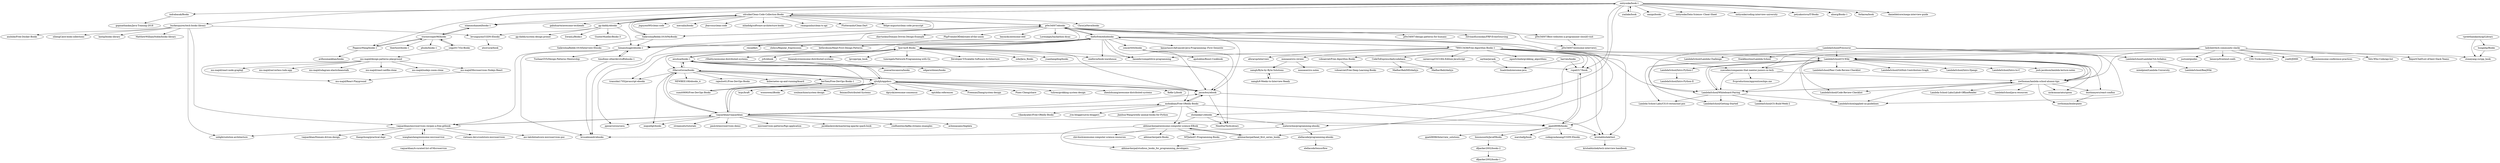 digraph G {
"indrabasak/Books" -> "gopinathankm/Java-Training-2018"
"aisuhua/books-1" -> "iMarcoGovea/books"
"aisuhua/books-1" -> "bjut-hz/E-Books"
"aisuhua/books-1" -> "edgarordonez/books"
"aisuhua/books-1" -> "josecarloscanova/books"
"aisuhua/books-1" -> "rupali317/book"
"aisuhua/books-1" -> "NinoDui/TechLibrary"
"aisuhua/books-1" -> "sjtuhjh/appdocs"
"rupali317/book" -> "ppatil9096/books"
"bjut-hz/E-Books" -> "aisuhua/books-1"
"bjut-hz/E-Books" -> "dieforfree/edsebooks"
"bjut-hz/E-Books" -> "haseebr/competitive-programming" ["e"=1]
"bjut-hz/E-Books" -> "rShetty/awesome-distributed-systems" ["e"=1]
"bjut-hz/E-Books" -> "oneforce/book-warehouse"
"bjut-hz/E-Books" -> "jason4wy/ebook"
"bjut-hz/E-Books" -> "jyfc/ebook" ["e"=1]
"bjut-hz/E-Books" -> "theanalyst/awesome-distributed-systems" ["e"=1]
"bjut-hz/E-Books" -> "lpvcpp/cpp_book"
"bjut-hz/E-Books" -> "tumregels/Network-Programming-with-Go" ["e"=1]
"bjut-hz/E-Books" -> "Developer-Y/Scalable-Software-Architecture" ["e"=1]
"bjut-hz/E-Books" -> "iMarcoGovea/books"
"bjut-hz/E-Books" -> "zzhi/Java_Books" ["e"=1]
"bjut-hz/E-Books" -> "transidai1705/javascript-ebooks" ["e"=1]
"bjut-hz/E-Books" -> "yuanliangding/books" ["e"=1]
"dieforfree/edsebooks" -> "kanastasov/Advanced-Java-Programming--First-Semeste-"
"dieforfree/edsebooks" -> "rmsadik/x"
"dieforfree/edsebooks" -> "haseebr/competitive-programming" ["e"=1]
"dieforfree/edsebooks" -> "p0w34007/ebooks"
"dieforfree/edsebooks" -> "bjut-hz/E-Books"
"dieforfree/edsebooks" -> "concerttttt/books"
"dieforfree/edsebooks" -> "790013438/Free-Algorithm-Books-1"
"dieforfree/edsebooks" -> "ppizarro/coursera"
"dieforfree/edsebooks" -> "shihyu/Regular_Expressions" ["e"=1]
"dieforfree/edsebooks" -> "krishabhishek/test"
"dieforfree/edsebooks" -> "himanshugpt/ebooks-1"
"dieforfree/edsebooks" -> "oneforce/book-warehouse"
"dieforfree/edsebooks" -> "jason4wy/ebook"
"dieforfree/edsebooks" -> "bethrobson/Head-First-Design-Patterns" ["e"=1]
"dieforfree/edsebooks" -> "ppatil9096/books"
"790013438/Free-Algorithm-Books-1" -> "vohoaiviet/Free-Algorithm-Books"
"790013438/Free-Algorithm-Books-1" -> "LambdaSchool/CS-Wiki"
"790013438/Free-Algorithm-Books-1" -> "nwthomas/lambda-school-alumni-tips"
"790013438/Free-Algorithm-Books-1" -> "careercup/CtCI-6th-Edition-JavaScript" ["e"=1]
"790013438/Free-Algorithm-Books-1" -> "LambdaSchool/Whiteboard-Pairing"
"790013438/Free-Algorithm-Books-1" -> "dieforfree/edsebooks"
"790013438/Free-Algorithm-Books-1" -> "suecodes/companies-that-mentor-juniors-in-tech"
"790013438/Free-Algorithm-Books-1" -> "krishabhishek/test"
"790013438/Free-Algorithm-Books-1" -> "haseebr/competitive-programming" ["e"=1]
"790013438/Free-Algorithm-Books-1" -> "abhinavkorpal/head_first_series_books"
"790013438/Free-Algorithm-Books-1" -> "egonSchiele/grokking_algorithms" ["e"=1]
"790013438/Free-Algorithm-Books-1" -> "mmnaseri/cs-review"
"790013438/Free-Algorithm-Books-1" -> "aforarup/interview" ["e"=1]
"790013438/Free-Algorithm-Books-1" -> "CodeToExpress/dailycodebase"
"790013438/Free-Algorithm-Books-1" -> "rupali317/book"
"himanshugpt/ebooks-1" -> "brusalexandr/ebooks"
"himanshugpt/ebooks-1" -> "timofonic-otherdevstuff/ebooks-1"
"himanshugpt/ebooks-1" -> "vaquarkhan/microservices-recipes-a-free-gitbook"
"himanshugpt/ebooks-1" -> "TushaarGVS/Design-Patterns-Mentorship"
"vaquarkhan/vaquarkhan" -> "vaquarkhan/microservices-recipes-a-free-gitbook"
"vaquarkhan/vaquarkhan" -> "sjtuhjh/appdocs"
"vaquarkhan/vaquarkhan" -> "jaceklaskowski/mastering-apache-spark-book" ["e"=1]
"vaquarkhan/vaquarkhan" -> "confluentinc/kafka-streams-examples" ["e"=1]
"vaquarkhan/vaquarkhan" -> "achinnasamy/bigdata" ["e"=1]
"vaquarkhan/vaquarkhan" -> "mohnkhan/Free-OReilly-Books"
"vaquarkhan/vaquarkhan" -> "jason4wy/ebook"
"vaquarkhan/vaquarkhan" -> "streamsets/tutorials" ["e"=1]
"vaquarkhan/vaquarkhan" -> "paulc4/microservices-demo" ["e"=1]
"vaquarkhan/vaquarkhan" -> "ppatil9096/books"
"vaquarkhan/vaquarkhan" -> "ppizarro/coursera"
"vaquarkhan/vaquarkhan" -> "iMarcoGovea/books"
"vaquarkhan/vaquarkhan" -> "microservices-patterns/ftgo-application" ["e"=1]
"vaquarkhan/vaquarkhan" -> "aisuhua/books-1"
"vaquarkhan/vaquarkhan" -> "miguellgt/books" ["e"=1]
"stormtrooper96/books" -> "islammohamed/books-1"
"stormtrooper96/books" -> "phulei/books-1"
"stormtrooper96/books" -> "yejg2017/Go-Books"
"stormtrooper96/books" -> "PegasusWang/books-1"
"stormtrooper96/books" -> "thierhost/books-1"
"ppatil9096/books" -> "rupali317/book"
"ppatil9096/books" -> "marshalljj/book"
"ppatil9096/books" -> "codegymdanang/CGDN-Ebooks"
"ppatil9096/books" -> "ppatil9096/Interview_solutions"
"ppatil9096/books" -> "krishabhishek/test"
"ppatil9096/books" -> "Innsmounth/JavaEBooks"
"mohnkhan/Free-OReilly-Books" -> "vikaskyadav/Free-OReilly-Books"
"mohnkhan/Free-OReilly-Books" -> "abhinavkorpal/awesome-computer-science-EBook"
"mohnkhan/Free-OReilly-Books" -> "jason4wy/ebook"
"mohnkhan/Free-OReilly-Books" -> "jvm-bloggers/jvm-bloggers" ["e"=1]
"mohnkhan/Free-OReilly-Books" -> "ppatil9096/books"
"mohnkhan/Free-OReilly-Books" -> "vaquarkhan/vaquarkhan"
"mohnkhan/Free-OReilly-Books" -> "Jianhua-Wang/oreilly-animal-books-for-Python"
"mohnkhan/Free-OReilly-Books" -> "shshankar1/ebooks"
"vpreethamkashyap/Library" -> "stoneyang-cs/cpp_book"
"vpreethamkashyap/Library" -> "hungnhp/Books"
"LambdaSchool/LambdaCSA-Syllabus" -> "mixelpixel/Lambda-University"
"LambdaSchool/LambdaCSA-Syllabus" -> "LambdaSchool/BeejWiki"
"mmnaseri/cs-review" -> "mmnaseri/cs-notes"
"mmnaseri/cs-review" -> "samgh/Byte-by-Byte-Solutions"
"jason4wy/ebook" -> "sjtuhjh/appdocs"
"jason4wy/ebook" -> "NinoDui/TechLibrary"
"jason4wy/ebook" -> "krishabhishek/test"
"jason4wy/ebook" -> "mohnkhan/Free-OReilly-Books"
"timofonic-otherdevstuff/ebooks-1" -> "brusalexandr/ebooks"
"timofonic-otherdevstuff/ebooks-1" -> "himanshugpt/ebooks-1"
"sayhiai/javaok" -> "Snailclimb/awsome-java"
"CodeToExpress/dailycodebase" -> "MadhavBahl/dailyjs"
"CodeToExpress/dailycodebase" -> "MadhavBahlMD/dailyjs"
"iMarcoGovea/books" -> "aisuhua/books-1"
"iMarcoGovea/books" -> "NEWBEE108/ebooks_4"
"iMarcoGovea/books" -> "miguellgt/books" ["e"=1]
"iMarcoGovea/books" -> "ber5ien/Free-DevOps-Books-1"
"iMarcoGovea/books" -> "rajeshw61/Free-DevOps-Books"
"iMarcoGovea/books" -> "sjtuhjh/appdocs"
"iMarcoGovea/books" -> "transidai1705/javascript-ebooks" ["e"=1]
"iMarcoGovea/books" -> "vaquarkhan/vaquarkhan"
"iMarcoGovea/books" -> "mohnkhan/Free-OReilly-Books"
"iMarcoGovea/books" -> "kubernetes-up-and-running/kuard" ["e"=1]
"vohoaiviet/Free-Algorithm-Books" -> "vohoaiviet/Free-Deep-Learning-Books"
"wanghaisheng/awesome-microservice" -> "vaquarkhan/A-curated-list-of-Microservice"
"wanghaisheng/awesome-microservice" -> "vaquarkhan/microservices-recipes-a-free-gitbook"
"gg-daddy/ebooks" -> "sdcuike/Clean-Code-Collection-Books"
"gg-daddy/ebooks" -> "gg-daddy/system-design-primer"
"gg-daddy/ebooks" -> "ZoranLi/Books1"
"gg-daddy/ebooks" -> "levunguyen/CGDN-Ebooks"
"gg-daddy/ebooks" -> "himanshugpt/ebooks-1"
"gg-daddy/ebooks" -> "GunterMueller/Books-3" ["e"=1]
"sdcuike/Clean-Code-Collection-Books" -> "SaikrishnaReddy1919/MyBooks"
"sdcuike/Clean-Code-Collection-Books" -> "gg-daddy/ebooks"
"sdcuike/Clean-Code-Collection-Books" -> "ontiyonke/book-1"
"sdcuike/Clean-Code-Collection-Books" -> "ChrisLeNeve/books"
"sdcuike/Clean-Code-Collection-Books" -> "himanshugpt/ebooks-1"
"sdcuike/Clean-Code-Collection-Books" -> "gabiduarte/awesome-techleads" ["e"=1]
"sdcuike/Clean-Code-Collection-Books" -> "p0w34007/ebooks"
"sdcuike/Clean-Code-Collection-Books" -> "jnguyen095/clean-code"
"sdcuike/Clean-Code-Collection-Books" -> "islammohamed/books-1"
"sdcuike/Clean-Code-Collection-Books" -> "mersalin/books"
"sdcuike/Clean-Code-Collection-Books" -> "jbarroso/clean-code" ["e"=1]
"sdcuike/Clean-Code-Collection-Books" -> "mhadidg/software-architecture-books" ["e"=1]
"sdcuike/Clean-Code-Collection-Books" -> "rmanguinho/clean-ts-api" ["e"=1]
"sdcuike/Clean-Code-Collection-Books" -> "Flutterando/Clean-Dart" ["e"=1]
"sdcuike/Clean-Code-Collection-Books" -> "felipe-augusto/clean-code-javascript" ["e"=1]
"ontiyonke/book-1" -> "yiailake/book"
"ontiyonke/book-1" -> "sdcuike/Clean-Code-Collection-Books"
"ontiyonke/book-1" -> "sanigo/books"
"ontiyonke/book-1" -> "PegasusWang/books-1"
"ontiyonke/book-1" -> "ontiyonke/Data-Science--Cheat-Sheet"
"ontiyonke/book-1" -> "islammohamed/books-1"
"ontiyonke/book-1" -> "shshankar1/ebooks"
"ontiyonke/book-1" -> "rupali317/book"
"ontiyonke/book-1" -> "burkesquires/tech-books-library"
"ontiyonke/book-1" -> "ontiyonke/coding-interview-university"
"ontiyonke/book-1" -> "petyakostova/IT-Books"
"ontiyonke/book-1" -> "alxerg/Books-1" ["e"=1]
"ontiyonke/book-1" -> "forkarea/book"
"ontiyonke/book-1" -> "danieldelcore/mega-interview-guide" ["e"=1]
"ontiyonke/book-1" -> "indrabasak/Books"
"harvies/books" -> "Snailclimb/awsome-java"
"harvies/books" -> "rupali317/book"
"hungnhp/Books" -> "stoneyang-cs/cpp_book"
"concerttttt/books" -> "stoneyang-cs/cpp_book"
"concerttttt/books" -> "apolukhin/Boost-Cookbook" ["e"=1]
"concerttttt/books" -> "jason4wy/ebook"
"sjtuhjh/appdocs" -> "jason4wy/ebook"
"sjtuhjh/appdocs" -> "vaquarkhan/vaquarkhan"
"sjtuhjh/appdocs" -> "feixiao/Distributed-Systems" ["e"=1]
"sjtuhjh/appdocs" -> "dgryski/awesome-consensus" ["e"=1]
"sjtuhjh/appdocs" -> "ept/ddia-references" ["e"=1]
"sjtuhjh/appdocs" -> "FreemanZhang/system-design" ["e"=1]
"sjtuhjh/appdocs" -> "Pines-Cheng/share" ["e"=1]
"sjtuhjh/appdocs" -> "iMarcoGovea/books"
"sjtuhjh/appdocs" -> "aisuhua/books-1"
"sjtuhjh/appdocs" -> "tuliren/grokking-system-design" ["e"=1]
"sjtuhjh/appdocs" -> "zhenlohuang/awesome-distributed-systems" ["e"=1]
"sjtuhjh/appdocs" -> "KeKe-Li/book" ["e"=1]
"sjtuhjh/appdocs" -> "brpc/braft" ["e"=1]
"sjtuhjh/appdocs" -> "woooowen/iBooks" ["e"=1]
"sjtuhjh/appdocs" -> "soulmachine/system-design" ["e"=1]
"abhinavkorpal/head_first_series_books" -> "abhinavkorpal/studious_books_for_programming_developers"
"abhinavkorpal/head_first_series_books" -> "abhinavkorpal/awesome-computer-science-EBook"
"PegasusWang/books-1" -> "stormtrooper96/books"
"PegasusWang/books-1" -> "arifnoumankhan/books"
"ladyleet/tech-community-slacks" -> "Vets-Who-Code/api-list" ["e"=1]
"ladyleet/tech-community-slacks" -> "ReportChef/List-of-best-Slack-Teams"
"ladyleet/tech-community-slacks" -> "suecodes/companies-that-mentor-juniors-in-tech"
"ladyleet/tech-community-slacks" -> "justsml/guides"
"ladyleet/tech-community-slacks" -> "LambdaSchool/Whiteboard-Pairing"
"ladyleet/tech-community-slacks" -> "LambdaSchool/CS-Wiki"
"ladyleet/tech-community-slacks" -> "benmvp/frontend-confs" ["e"=1]
"ladyleet/tech-community-slacks" -> "CSS-Tricks/serverless" ["e"=1]
"ladyleet/tech-community-slacks" -> "yoel0/JDHH"
"ladyleet/tech-community-slacks" -> "nwthomas/lambda-school-alumni-tips"
"ladyleet/tech-community-slacks" -> "kitze/awesome-conference-practices" ["e"=1]
"LambdaSchool/CS-Wiki" -> "nwthomas/lambda-school-alumni-tips"
"LambdaSchool/CS-Wiki" -> "LambdaSchool/Whiteboard-Pairing"
"LambdaSchool/CS-Wiki" -> "dustinmyers/react-conflux"
"LambdaSchool/CS-Wiki" -> "LambdaSchool/Getting-Started"
"LambdaSchool/CS-Wiki" -> "LambdaSchool/applied-ux-guidelines"
"LambdaSchool/CS-Wiki" -> "Lambda-School-Labs/CS10-restaurant-pos"
"LambdaSchool/CS-Wiki" -> "LambdaSchool/GitHub-Contribution-Graph"
"LambdaSchool/CS-Wiki" -> "LambdaSchool/Intro-Django"
"LambdaSchool/CS-Wiki" -> "LambdaSchool/Intro-Python-I"
"LambdaSchool/CS-Wiki" -> "LambdaSchool/Intro-to-C"
"LambdaSchool/CS-Wiki" -> "josh-jacobson/lambda-lecture-notes"
"LambdaSchool/CS-Wiki" -> "LambdaSchool/Code-Review-Checklist"
"LambdaSchool/CS-Wiki" -> "LambdaSchool/Peer-Code-Review-Checklist"
"LambdaSchool/CS-Wiki" -> "suecodes/companies-that-mentor-juniors-in-tech"
"LambdaSchool/CS-Wiki" -> "nickcannariato/spoon"
"suecodes/companies-that-mentor-juniors-in-tech" -> "fvcproductions/apprenticeships.me"
"suecodes/companies-that-mentor-juniors-in-tech" -> "LambdaSchool/Whiteboard-Pairing"
"suecodes/companies-that-mentor-juniors-in-tech" -> "nwthomas/lambda-school-alumni-tips"
"burkesquires/tech-books-library" -> "lantip/books-library"
"burkesquires/tech-books-library" -> "MatthewWilliamNoble/books-library"
"burkesquires/tech-books-library" -> "unlight/solution-architecture" ["e"=1]
"burkesquires/tech-books-library" -> "vaquarkhan/microservices-recipes-a-free-gitbook"
"burkesquires/tech-books-library" -> "anzhihe/Free-Docker-Books" ["e"=1]
"burkesquires/tech-books-library" -> "zihengCat/e-book-collections"
"burkesquires/tech-books-library" -> "levunguyen/CGDN-Ebooks"
"mu-majid/design-patterns-playground" -> "mu-majid/Microservices-Nodejs-React"
"mu-majid/design-patterns-playground" -> "mu-majid/React-Playground"
"mu-majid/design-patterns-playground" -> "mu-majid/react-node-graphql"
"mu-majid/design-patterns-playground" -> "mu-majid/serverless-todo-app"
"mu-majid/design-patterns-playground" -> "mu-majid/udagram-elasticbeanstalk"
"mu-majid/design-patterns-playground" -> "mu-majid/react-netflix-clone"
"mu-majid/design-patterns-playground" -> "mu-majid/nodejs-zoom-clone"
"vaquarkhan/microservices-recipes-a-free-gitbook" -> "vaquarkhan/vaquarkhan"
"vaquarkhan/microservices-recipes-a-free-gitbook" -> "wanghaisheng/awesome-microservice"
"vaquarkhan/microservices-recipes-a-free-gitbook" -> "unlight/solution-architecture" ["e"=1]
"vaquarkhan/microservices-recipes-a-free-gitbook" -> "vietnam-devs/coolstore-microservices" ["e"=1]
"vaquarkhan/microservices-recipes-a-free-gitbook" -> "asc-lab/dotnetcore-microservices-poc" ["e"=1]
"vaquarkhan/microservices-recipes-a-free-gitbook" -> "vaquarkhan/Domain-driven-design"
"vaquarkhan/microservices-recipes-a-free-gitbook" -> "thangchung/practical-dapr" ["e"=1]
"p0w34007/ebooks" -> "p0w34007/Best-websites-a-programmer-should-visit"
"p0w34007/ebooks" -> "p0w34007/awesome-interviews"
"p0w34007/ebooks" -> "p0w34007/design-patterns-for-humans"
"p0w34007/ebooks" -> "himanshugpt/ebooks-1"
"p0w34007/ebooks" -> "ZilvinasKucinskas/FRP-EventSourcing"
"p0w34007/ebooks" -> "dieforfree/edsebooks"
"p0w34007/ebooks" -> "materechm/programming-ebooks"
"p0w34007/ebooks" -> "SaikrishnaReddy1919/MyBooks"
"p0w34007/ebooks" -> "zkavtaskin/Domain-Driven-Design-Example" ["e"=1]
"p0w34007/ebooks" -> "brusalexandr/ebooks"
"p0w34007/ebooks" -> "PhpFriendsOfDdd/state-of-the-union" ["e"=1]
"p0w34007/ebooks" -> "jason4wy/ebook"
"p0w34007/ebooks" -> "heynickc/awesome-ddd" ["e"=1]
"p0w34007/ebooks" -> "sdcuike/Clean-Code-Collection-Books"
"p0w34007/ebooks" -> "Lorenalgm/hackathon-dicas" ["e"=1]
"Innsmounth/JavaEBooks" -> "dfparker2002/books-2"
"abhinavkorpal/awesome-computer-science-EBook" -> "shiv4nsh/awesome-computer-science-resources"
"abhinavkorpal/awesome-computer-science-EBook" -> "abhinavkorpal/head_first_series_books"
"abhinavkorpal/awesome-computer-science-EBook" -> "abhinavkorpal/studious_books_for_programming_developers"
"abhinavkorpal/awesome-computer-science-EBook" -> "abhinavkorpal/e-Books"
"abhinavkorpal/awesome-computer-science-EBook" -> "MTJailed/C-Programming-Books"
"SaikrishnaReddy1919/MyBooks" -> "SaikrishnaReddy1919/Interview-Ebooks"
"SaikrishnaReddy1919/MyBooks" -> "sdcuike/Clean-Code-Collection-Books"
"SaikrishnaReddy1919/MyBooks" -> "himanshugpt/ebooks-1"
"SaikrishnaReddy1919/MyBooks" -> "p0w34007/ebooks"
"LambdaSchool/Precourse" -> "LambdaSchool/applied-ux-guidelines"
"LambdaSchool/Precourse" -> "nwthomas/lambda-school-alumni-tips"
"LambdaSchool/Precourse" -> "LambdaSchool/Lambda-Challenge"
"LambdaSchool/Precourse" -> "LambdaSchool/LambdaCSA-Syllabus"
"LambdaSchool/Precourse" -> "LambdaSchool/CS-Wiki"
"LambdaSchool/Precourse" -> "frankfaustino/Lambda-School"
"LambdaSchool/Precourse" -> "LambdaSchool/Whiteboard-Pairing"
"sumit0690/Free-DevOps-Books" -> "ber5ien/Free-DevOps-Books-1"
"shshankar1/ebooks" -> "abhinavkorpal/awesome-computer-science-EBook"
"shshankar1/ebooks" -> "materechm/programming-ebooks"
"shshankar1/ebooks" -> "NinoDui/TechLibrary"
"yiailake/book" -> "ontiyonke/book-1"
"yejg2017/Go-Books" -> "mu-majid/design-patterns-playground"
"yejg2017/Go-Books" -> "stormtrooper96/books"
"ber5ien/Free-DevOps-Books-1" -> "sumit0690/Free-DevOps-Books"
"islammohamed/books-1" -> "stormtrooper96/books"
"samgh/6-Weeks-to-Interview-Ready" -> "samgh/Byte-by-Byte-Solutions"
"samgh/Byte-by-Byte-Solutions" -> "samgh/6-Weeks-to-Interview-Ready"
"elellacode/programming-ebooks" -> "elellacode/tensorflow"
"krishabhishek/test" -> "krishabhishek/tech-interview-handbook"
"mu-majid/Microservices-Nodejs-React" -> "mu-majid/React-Playground"
"LambdaSchool/Intro-Python-I" -> "LambdaSchool/Intro-Python-II"
"nwthomas/lambda-school-alumni-tips" -> "LambdaSchool/CS-Wiki"
"nwthomas/lambda-school-alumni-tips" -> "LambdaSchool/Whiteboard-Pairing"
"nwthomas/lambda-school-alumni-tips" -> "nwthomas/boilerplate"
"nwthomas/lambda-school-alumni-tips" -> "LambdaSchool/applied-ux-guidelines"
"nwthomas/lambda-school-alumni-tips" -> "dustinmyers/react-conflux"
"nwthomas/lambda-school-alumni-tips" -> "LambdaSchool/Code-Review-Checklist"
"nwthomas/lambda-school-alumni-tips" -> "Lambda-School-Labs/Labs8-OfflineReader"
"nwthomas/lambda-school-alumni-tips" -> "nickcannariato/spoon"
"nwthomas/lambda-school-alumni-tips" -> "LambdaSchool/java-resources"
"LambdaSchool/Whiteboard-Pairing" -> "LambdaSchool/CS-Wiki"
"LambdaSchool/Whiteboard-Pairing" -> "LambdaSchool/applied-ux-guidelines"
"LambdaSchool/Whiteboard-Pairing" -> "nwthomas/lambda-school-alumni-tips"
"LambdaSchool/Whiteboard-Pairing" -> "Lambda-School-Labs/CS10-restaurant-pos"
"LambdaSchool/Whiteboard-Pairing" -> "LambdaSchool/Getting-Started"
"LambdaSchool/Whiteboard-Pairing" -> "LambdaSchool/CS-Build-Week-2"
"dustinmyers/react-conflux" -> "nwthomas/boilerplate"
"dfparker2002/books-2" -> "dfparker2002/books-1"
"levunguyen/CGDN-Ebooks" -> "aticivural/book"
"p0w34007/Best-websites-a-programmer-should-visit" -> "p0w34007/awesome-interviews"
"materechm/programming-ebooks" -> "brusalexandr/ebooks"
"materechm/programming-ebooks" -> "elellacode/programming-ebooks"
"indrabasak/Books" ["l"="30.162,-19.092"]
"gopinathankm/Java-Training-2018" ["l"="30.201,-19.068"]
"aisuhua/books-1" ["l"="30.136,-19.351"]
"iMarcoGovea/books" ["l"="30.178,-19.34"]
"bjut-hz/E-Books" ["l"="30.118,-19.381"]
"edgarordonez/books" ["l"="30.181,-19.415"]
"josecarloscanova/books" ["l"="30.197,-19.386"]
"rupali317/book" ["l"="30.025,-19.313"]
"NinoDui/TechLibrary" ["l"="30.082,-19.321"]
"sjtuhjh/appdocs" ["l"="30.152,-19.322"]
"ppatil9096/books" ["l"="30.044,-19.327"]
"dieforfree/edsebooks" ["l"="30.072,-19.354"]
"haseebr/competitive-programming" ["l"="31.279,-21.4"]
"rShetty/awesome-distributed-systems" ["l"="-11.236,4.994"]
"oneforce/book-warehouse" ["l"="30.098,-19.415"]
"jason4wy/ebook" ["l"="30.107,-19.325"]
"jyfc/ebook" ["l"="7.006,17.321"]
"theanalyst/awesome-distributed-systems" ["l"="31.486,-21.395"]
"lpvcpp/cpp_book" ["l"="30.138,-19.431"]
"tumregels/Network-Programming-with-Go" ["l"="-13.064,1.433"]
"Developer-Y/Scalable-Software-Architecture" ["l"="31.418,-21.412"]
"zzhi/Java_Books" ["l"="6.894,17.571"]
"transidai1705/javascript-ebooks" ["l"="25.48,-23.799"]
"yuanliangding/books" ["l"="6.855,17.476"]
"kanastasov/Advanced-Java-Programming--First-Semeste-" ["l"="30.069,-19.391"]
"rmsadik/x" ["l"="30.055,-19.414"]
"p0w34007/ebooks" ["l"="30.041,-19.249"]
"concerttttt/books" ["l"="30.187,-19.299"]
"790013438/Free-Algorithm-Books-1" ["l"="30.007,-19.446"]
"ppizarro/coursera" ["l"="30.148,-19.373"]
"shihyu/Regular_Expressions" ["l"="16.187,6.021"]
"krishabhishek/test" ["l"="30.047,-19.374"]
"himanshugpt/ebooks-1" ["l"="30.016,-19.217"]
"bethrobson/Head-First-Design-Patterns" ["l"="5.244,19.58"]
"vohoaiviet/Free-Algorithm-Books" ["l"="29.976,-19.471"]
"LambdaSchool/CS-Wiki" ["l"="30.019,-19.534"]
"nwthomas/lambda-school-alumni-tips" ["l"="30.019,-19.553"]
"careercup/CtCI-6th-Edition-JavaScript" ["l"="27.837,-19.769"]
"LambdaSchool/Whiteboard-Pairing" ["l"="30,-19.543"]
"suecodes/companies-that-mentor-juniors-in-tech" ["l"="29.985,-19.525"]
"abhinavkorpal/head_first_series_books" ["l"="29.985,-19.395"]
"egonSchiele/grokking_algorithms" ["l"="7.103,-24.225"]
"mmnaseri/cs-review" ["l"="29.917,-19.482"]
"aforarup/interview" ["l"="31.306,-21.667"]
"CodeToExpress/dailycodebase" ["l"="29.942,-19.444"]
"brusalexandr/ebooks" ["l"="29.995,-19.236"]
"timofonic-otherdevstuff/ebooks-1" ["l"="29.977,-19.213"]
"vaquarkhan/microservices-recipes-a-free-gitbook" ["l"="30.112,-19.213"]
"TushaarGVS/Design-Patterns-Mentorship" ["l"="29.948,-19.205"]
"vaquarkhan/vaquarkhan" ["l"="30.131,-19.298"]
"jaceklaskowski/mastering-apache-spark-book" ["l"="11.255,23.984"]
"confluentinc/kafka-streams-examples" ["l"="10.097,22.511"]
"achinnasamy/bigdata" ["l"="10.983,23.851"]
"mohnkhan/Free-OReilly-Books" ["l"="30.092,-19.298"]
"streamsets/tutorials" ["l"="11.62,23.868"]
"paulc4/microservices-demo" ["l"="7.396,22.956"]
"microservices-patterns/ftgo-application" ["l"="7.25,22.958"]
"miguellgt/books" ["l"="-13.248,1.519"]
"stormtrooper96/books" ["l"="30.091,-19.012"]
"islammohamed/books-1" ["l"="30.074,-19.078"]
"phulei/books-1" ["l"="30.069,-18.976"]
"yejg2017/Go-Books" ["l"="30.104,-18.963"]
"PegasusWang/books-1" ["l"="30.078,-19.042"]
"thierhost/books-1" ["l"="30.124,-18.995"]
"marshalljj/book" ["l"="29.999,-19.321"]
"codegymdanang/CGDN-Ebooks" ["l"="30.025,-19.354"]
"ppatil9096/Interview_solutions" ["l"="30.048,-19.308"]
"Innsmounth/JavaEBooks" ["l"="29.968,-19.308"]
"vikaskyadav/Free-OReilly-Books" ["l"="30.1,-19.264"]
"abhinavkorpal/awesome-computer-science-EBook" ["l"="29.995,-19.351"]
"jvm-bloggers/jvm-bloggers" ["l"="5.406,22.996"]
"Jianhua-Wang/oreilly-animal-books-for-Python" ["l"="30.136,-19.258"]
"shshankar1/ebooks" ["l"="30.048,-19.277"]
"vpreethamkashyap/Library" ["l"="30.326,-19.288"]
"stoneyang-cs/cpp_book" ["l"="30.276,-19.284"]
"hungnhp/Books" ["l"="30.313,-19.263"]
"LambdaSchool/LambdaCSA-Syllabus" ["l"="30.041,-19.649"]
"mixelpixel/Lambda-University" ["l"="30.04,-19.674"]
"LambdaSchool/BeejWiki" ["l"="30.056,-19.664"]
"mmnaseri/cs-notes" ["l"="29.886,-19.485"]
"samgh/Byte-by-Byte-Solutions" ["l"="29.865,-19.506"]
"sayhiai/javaok" ["l"="29.793,-19.328"]
"Snailclimb/awsome-java" ["l"="29.838,-19.327"]
"MadhavBahl/dailyjs" ["l"="29.917,-19.452"]
"MadhavBahlMD/dailyjs" ["l"="29.912,-19.433"]
"NEWBEE108/ebooks_4" ["l"="30.227,-19.328"]
"ber5ien/Free-DevOps-Books-1" ["l"="30.253,-19.367"]
"rajeshw61/Free-DevOps-Books" ["l"="30.221,-19.355"]
"kubernetes-up-and-running/kuard" ["l"="-10.759,0.375"]
"vohoaiviet/Free-Deep-Learning-Books" ["l"="29.954,-19.485"]
"wanghaisheng/awesome-microservice" ["l"="30.158,-19.193"]
"vaquarkhan/A-curated-list-of-Microservice" ["l"="30.185,-19.184"]
"gg-daddy/ebooks" ["l"="29.983,-19.141"]
"sdcuike/Clean-Code-Collection-Books" ["l"="30.027,-19.167"]
"gg-daddy/system-design-primer" ["l"="29.964,-19.125"]
"ZoranLi/Books1" ["l"="29.942,-19.12"]
"levunguyen/CGDN-Ebooks" ["l"="29.981,-19.093"]
"GunterMueller/Books-3" ["l"="31.001,-21.822"]
"SaikrishnaReddy1919/MyBooks" ["l"="30.043,-19.202"]
"ontiyonke/book-1" ["l"="30.082,-19.144"]
"ChrisLeNeve/books" ["l"="29.992,-19.169"]
"gabiduarte/awesome-techleads" ["l"="12.691,-44.506"]
"jnguyen095/clean-code" ["l"="29.95,-19.158"]
"mersalin/books" ["l"="30.016,-19.136"]
"jbarroso/clean-code" ["l"="27.283,-21.357"]
"mhadidg/software-architecture-books" ["l"="27.715,-19.788"]
"rmanguinho/clean-ts-api" ["l"="27.443,-35.982"]
"Flutterando/Clean-Dart" ["l"="10.476,-43.817"]
"felipe-augusto/clean-code-javascript" ["l"="12.712,-44.436"]
"yiailake/book" ["l"="30.115,-19.149"]
"sanigo/books" ["l"="30.116,-19.091"]
"ontiyonke/Data-Science--Cheat-Sheet" ["l"="30.072,-19.122"]
"burkesquires/tech-books-library" ["l"="30.041,-19.11"]
"ontiyonke/coding-interview-university" ["l"="30.088,-19.116"]
"petyakostova/IT-Books" ["l"="30.148,-19.131"]
"alxerg/Books-1" ["l"="31.398,-21.591"]
"forkarea/book" ["l"="30.111,-19.119"]
"danieldelcore/mega-interview-guide" ["l"="27.738,-19.91"]
"harvies/books" ["l"="29.904,-19.326"]
"apolukhin/Boost-Cookbook" ["l"="49.894,0.948"]
"feixiao/Distributed-Systems" ["l"="-11.234,5.12"]
"dgryski/awesome-consensus" ["l"="-11.126,4.883"]
"ept/ddia-references" ["l"="31.547,-21.309"]
"FreemanZhang/system-design" ["l"="31.401,-21.357"]
"Pines-Cheng/share" ["l"="7.011,17.378"]
"tuliren/grokking-system-design" ["l"="31.418,-21.234"]
"zhenlohuang/awesome-distributed-systems" ["l"="-11.217,5.08"]
"KeKe-Li/book" ["l"="-12.602,0.989"]
"brpc/braft" ["l"="-11.22,4.874"]
"woooowen/iBooks" ["l"="7.006,17.506"]
"soulmachine/system-design" ["l"="5.832,15.838"]
"abhinavkorpal/studious_books_for_programming_developers" ["l"="29.983,-19.374"]
"arifnoumankhan/books" ["l"="30.047,-19.01"]
"ladyleet/tech-community-slacks" ["l"="29.975,-19.581"]
"Vets-Who-Code/api-list" ["l"="27.764,-29.417"]
"ReportChef/List-of-best-Slack-Teams" ["l"="29.937,-19.622"]
"justsml/guides" ["l"="29.97,-19.62"]
"benmvp/frontend-confs" ["l"="30.714,-21.479"]
"CSS-Tricks/serverless" ["l"="13.047,-34.381"]
"yoel0/JDHH" ["l"="29.949,-19.594"]
"kitze/awesome-conference-practices" ["l"="30.64,-21.495"]
"dustinmyers/react-conflux" ["l"="30.052,-19.558"]
"LambdaSchool/Getting-Started" ["l"="30.005,-19.52"]
"LambdaSchool/applied-ux-guidelines" ["l"="30.012,-19.568"]
"Lambda-School-Labs/CS10-restaurant-pos" ["l"="29.983,-19.552"]
"LambdaSchool/GitHub-Contribution-Graph" ["l"="30.036,-19.518"]
"LambdaSchool/Intro-Django" ["l"="30.024,-19.508"]
"LambdaSchool/Intro-Python-I" ["l"="29.961,-19.533"]
"LambdaSchool/Intro-to-C" ["l"="30.052,-19.518"]
"josh-jacobson/lambda-lecture-notes" ["l"="30.061,-19.539"]
"LambdaSchool/Code-Review-Checklist" ["l"="30.036,-19.554"]
"LambdaSchool/Peer-Code-Review-Checklist" ["l"="30.047,-19.53"]
"nickcannariato/spoon" ["l"="30.039,-19.543"]
"fvcproductions/apprenticeships.me" ["l"="29.948,-19.547"]
"lantip/books-library" ["l"="30.013,-19.083"]
"MatthewWilliamNoble/books-library" ["l"="30.039,-19.083"]
"unlight/solution-architecture" ["l"="5.913,22.16"]
"anzhihe/Free-Docker-Books" ["l"="-12.561,0.552"]
"zihengCat/e-book-collections" ["l"="30.021,-19.059"]
"mu-majid/design-patterns-playground" ["l"="30.116,-18.911"]
"mu-majid/Microservices-Nodejs-React" ["l"="30.12,-18.883"]
"mu-majid/React-Playground" ["l"="30.13,-18.893"]
"mu-majid/react-node-graphql" ["l"="30.111,-18.892"]
"mu-majid/serverless-todo-app" ["l"="30.096,-18.91"]
"mu-majid/udagram-elasticbeanstalk" ["l"="30.099,-18.896"]
"mu-majid/react-netflix-clone" ["l"="30.138,-18.902"]
"mu-majid/nodejs-zoom-clone" ["l"="30.138,-18.918"]
"vietnam-devs/coolstore-microservices" ["l"="25.623,17.565"]
"asc-lab/dotnetcore-microservices-poc" ["l"="25.607,17.553"]
"vaquarkhan/Domain-driven-design" ["l"="30.146,-19.217"]
"thangchung/practical-dapr" ["l"="24.177,15.629"]
"p0w34007/Best-websites-a-programmer-should-visit" ["l"="30.012,-19.255"]
"p0w34007/awesome-interviews" ["l"="30.019,-19.241"]
"p0w34007/design-patterns-for-humans" ["l"="30.02,-19.269"]
"ZilvinasKucinskas/FRP-EventSourcing" ["l"="30.075,-19.229"]
"materechm/programming-ebooks" ["l"="29.991,-19.261"]
"zkavtaskin/Domain-Driven-Design-Example" ["l"="25.544,17.523"]
"PhpFriendsOfDdd/state-of-the-union" ["l"="-24.718,-42.717"]
"heynickc/awesome-ddd" ["l"="5.836,22.323"]
"Lorenalgm/hackathon-dicas" ["l"="12.826,-44.459"]
"dfparker2002/books-2" ["l"="29.925,-19.296"]
"shiv4nsh/awesome-computer-science-resources" ["l"="29.952,-19.346"]
"abhinavkorpal/e-Books" ["l"="29.97,-19.359"]
"MTJailed/C-Programming-Books" ["l"="29.944,-19.373"]
"SaikrishnaReddy1919/Interview-Ebooks" ["l"="30.065,-19.191"]
"LambdaSchool/Precourse" ["l"="30.024,-19.593"]
"LambdaSchool/Lambda-Challenge" ["l"="30.021,-19.622"]
"frankfaustino/Lambda-School" ["l"="30.045,-19.613"]
"sumit0690/Free-DevOps-Books" ["l"="30.28,-19.379"]
"samgh/6-Weeks-to-Interview-Ready" ["l"="29.839,-19.516"]
"elellacode/programming-ebooks" ["l"="29.94,-19.255"]
"elellacode/tensorflow" ["l"="29.913,-19.249"]
"krishabhishek/tech-interview-handbook" ["l"="30.029,-19.393"]
"LambdaSchool/Intro-Python-II" ["l"="29.93,-19.535"]
"nwthomas/boilerplate" ["l"="30.04,-19.569"]
"Lambda-School-Labs/Labs8-OfflineReader" ["l"="30.027,-19.573"]
"LambdaSchool/java-resources" ["l"="30.047,-19.579"]
"LambdaSchool/CS-Build-Week-2" ["l"="29.995,-19.563"]
"dfparker2002/books-1" ["l"="29.904,-19.288"]
"aticivural/book" ["l"="29.956,-19.068"]
}